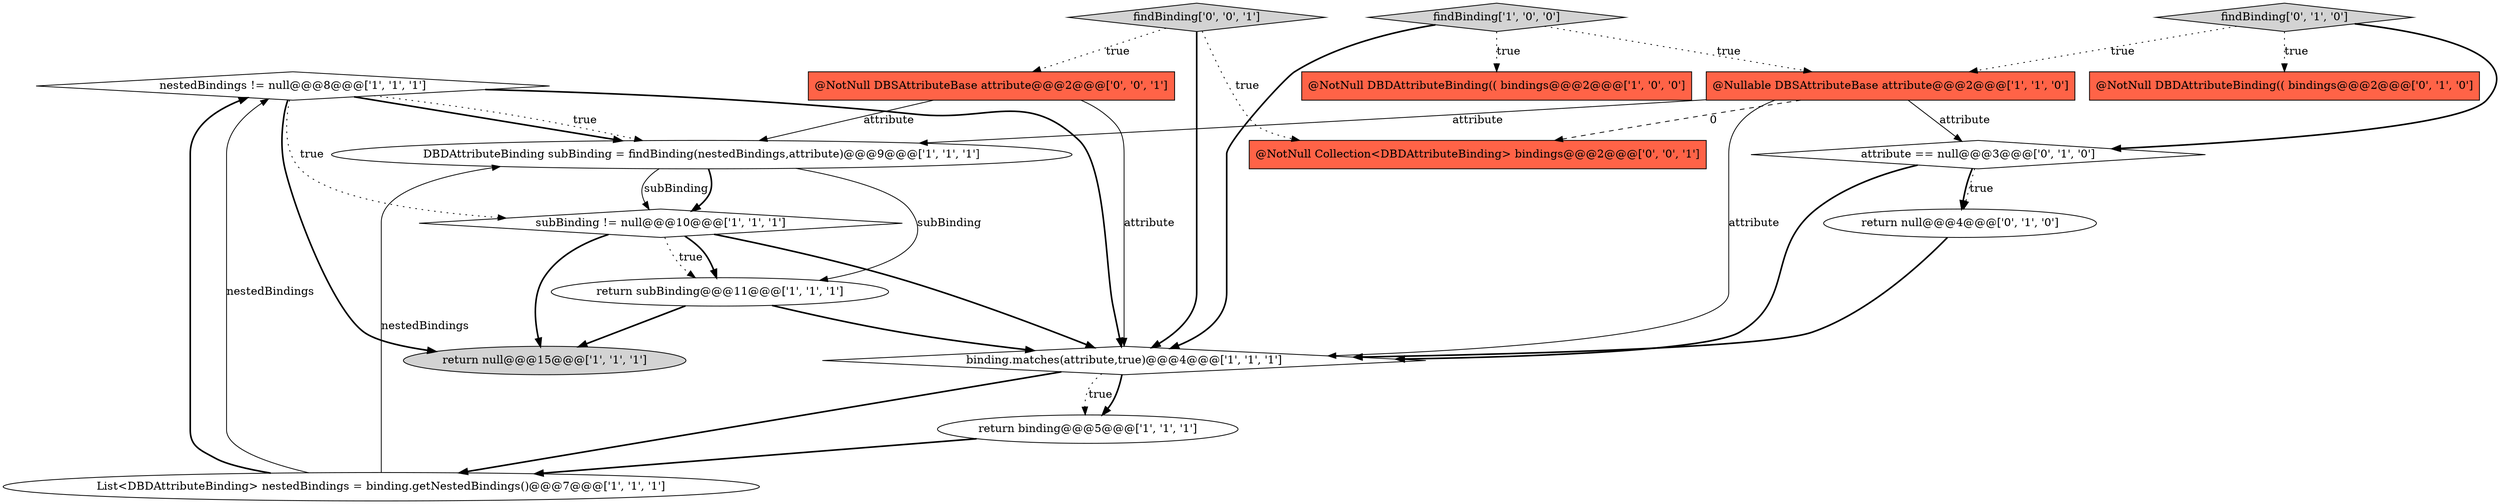 digraph {
10 [style = filled, label = "nestedBindings != null@@@8@@@['1', '1', '1']", fillcolor = white, shape = diamond image = "AAA0AAABBB1BBB"];
12 [style = filled, label = "findBinding['0', '1', '0']", fillcolor = lightgray, shape = diamond image = "AAA0AAABBB2BBB"];
3 [style = filled, label = "List<DBDAttributeBinding> nestedBindings = binding.getNestedBindings()@@@7@@@['1', '1', '1']", fillcolor = white, shape = ellipse image = "AAA0AAABBB1BBB"];
2 [style = filled, label = "return subBinding@@@11@@@['1', '1', '1']", fillcolor = white, shape = ellipse image = "AAA0AAABBB1BBB"];
11 [style = filled, label = "@NotNull DBDAttributeBinding(( bindings@@@2@@@['0', '1', '0']", fillcolor = tomato, shape = box image = "AAA0AAABBB2BBB"];
15 [style = filled, label = "@NotNull DBSAttributeBase attribute@@@2@@@['0', '0', '1']", fillcolor = tomato, shape = box image = "AAA0AAABBB3BBB"];
4 [style = filled, label = "@NotNull DBDAttributeBinding(( bindings@@@2@@@['1', '0', '0']", fillcolor = tomato, shape = box image = "AAA0AAABBB1BBB"];
16 [style = filled, label = "@NotNull Collection<DBDAttributeBinding> bindings@@@2@@@['0', '0', '1']", fillcolor = tomato, shape = box image = "AAA0AAABBB3BBB"];
6 [style = filled, label = "DBDAttributeBinding subBinding = findBinding(nestedBindings,attribute)@@@9@@@['1', '1', '1']", fillcolor = white, shape = ellipse image = "AAA0AAABBB1BBB"];
9 [style = filled, label = "binding.matches(attribute,true)@@@4@@@['1', '1', '1']", fillcolor = white, shape = diamond image = "AAA0AAABBB1BBB"];
17 [style = filled, label = "findBinding['0', '0', '1']", fillcolor = lightgray, shape = diamond image = "AAA0AAABBB3BBB"];
5 [style = filled, label = "return null@@@15@@@['1', '1', '1']", fillcolor = lightgray, shape = ellipse image = "AAA0AAABBB1BBB"];
7 [style = filled, label = "return binding@@@5@@@['1', '1', '1']", fillcolor = white, shape = ellipse image = "AAA0AAABBB1BBB"];
14 [style = filled, label = "return null@@@4@@@['0', '1', '0']", fillcolor = white, shape = ellipse image = "AAA1AAABBB2BBB"];
13 [style = filled, label = "attribute == null@@@3@@@['0', '1', '0']", fillcolor = white, shape = diamond image = "AAA1AAABBB2BBB"];
1 [style = filled, label = "subBinding != null@@@10@@@['1', '1', '1']", fillcolor = white, shape = diamond image = "AAA0AAABBB1BBB"];
0 [style = filled, label = "findBinding['1', '0', '0']", fillcolor = lightgray, shape = diamond image = "AAA0AAABBB1BBB"];
8 [style = filled, label = "@Nullable DBSAttributeBase attribute@@@2@@@['1', '1', '0']", fillcolor = tomato, shape = box image = "AAA0AAABBB1BBB"];
15->9 [style = solid, label="attribute"];
3->10 [style = bold, label=""];
8->16 [style = dashed, label="0"];
8->13 [style = solid, label="attribute"];
10->1 [style = dotted, label="true"];
1->9 [style = bold, label=""];
10->6 [style = bold, label=""];
17->16 [style = dotted, label="true"];
0->8 [style = dotted, label="true"];
10->9 [style = bold, label=""];
12->11 [style = dotted, label="true"];
9->7 [style = dotted, label="true"];
6->1 [style = solid, label="subBinding"];
2->5 [style = bold, label=""];
9->3 [style = bold, label=""];
0->9 [style = bold, label=""];
15->6 [style = solid, label="attribute"];
3->10 [style = solid, label="nestedBindings"];
6->2 [style = solid, label="subBinding"];
14->9 [style = bold, label=""];
12->13 [style = bold, label=""];
7->3 [style = bold, label=""];
8->6 [style = solid, label="attribute"];
12->8 [style = dotted, label="true"];
2->9 [style = bold, label=""];
17->15 [style = dotted, label="true"];
17->9 [style = bold, label=""];
8->9 [style = solid, label="attribute"];
10->6 [style = dotted, label="true"];
1->2 [style = dotted, label="true"];
13->9 [style = bold, label=""];
0->4 [style = dotted, label="true"];
13->14 [style = bold, label=""];
3->6 [style = solid, label="nestedBindings"];
13->14 [style = dotted, label="true"];
6->1 [style = bold, label=""];
1->2 [style = bold, label=""];
10->5 [style = bold, label=""];
1->5 [style = bold, label=""];
9->7 [style = bold, label=""];
}
